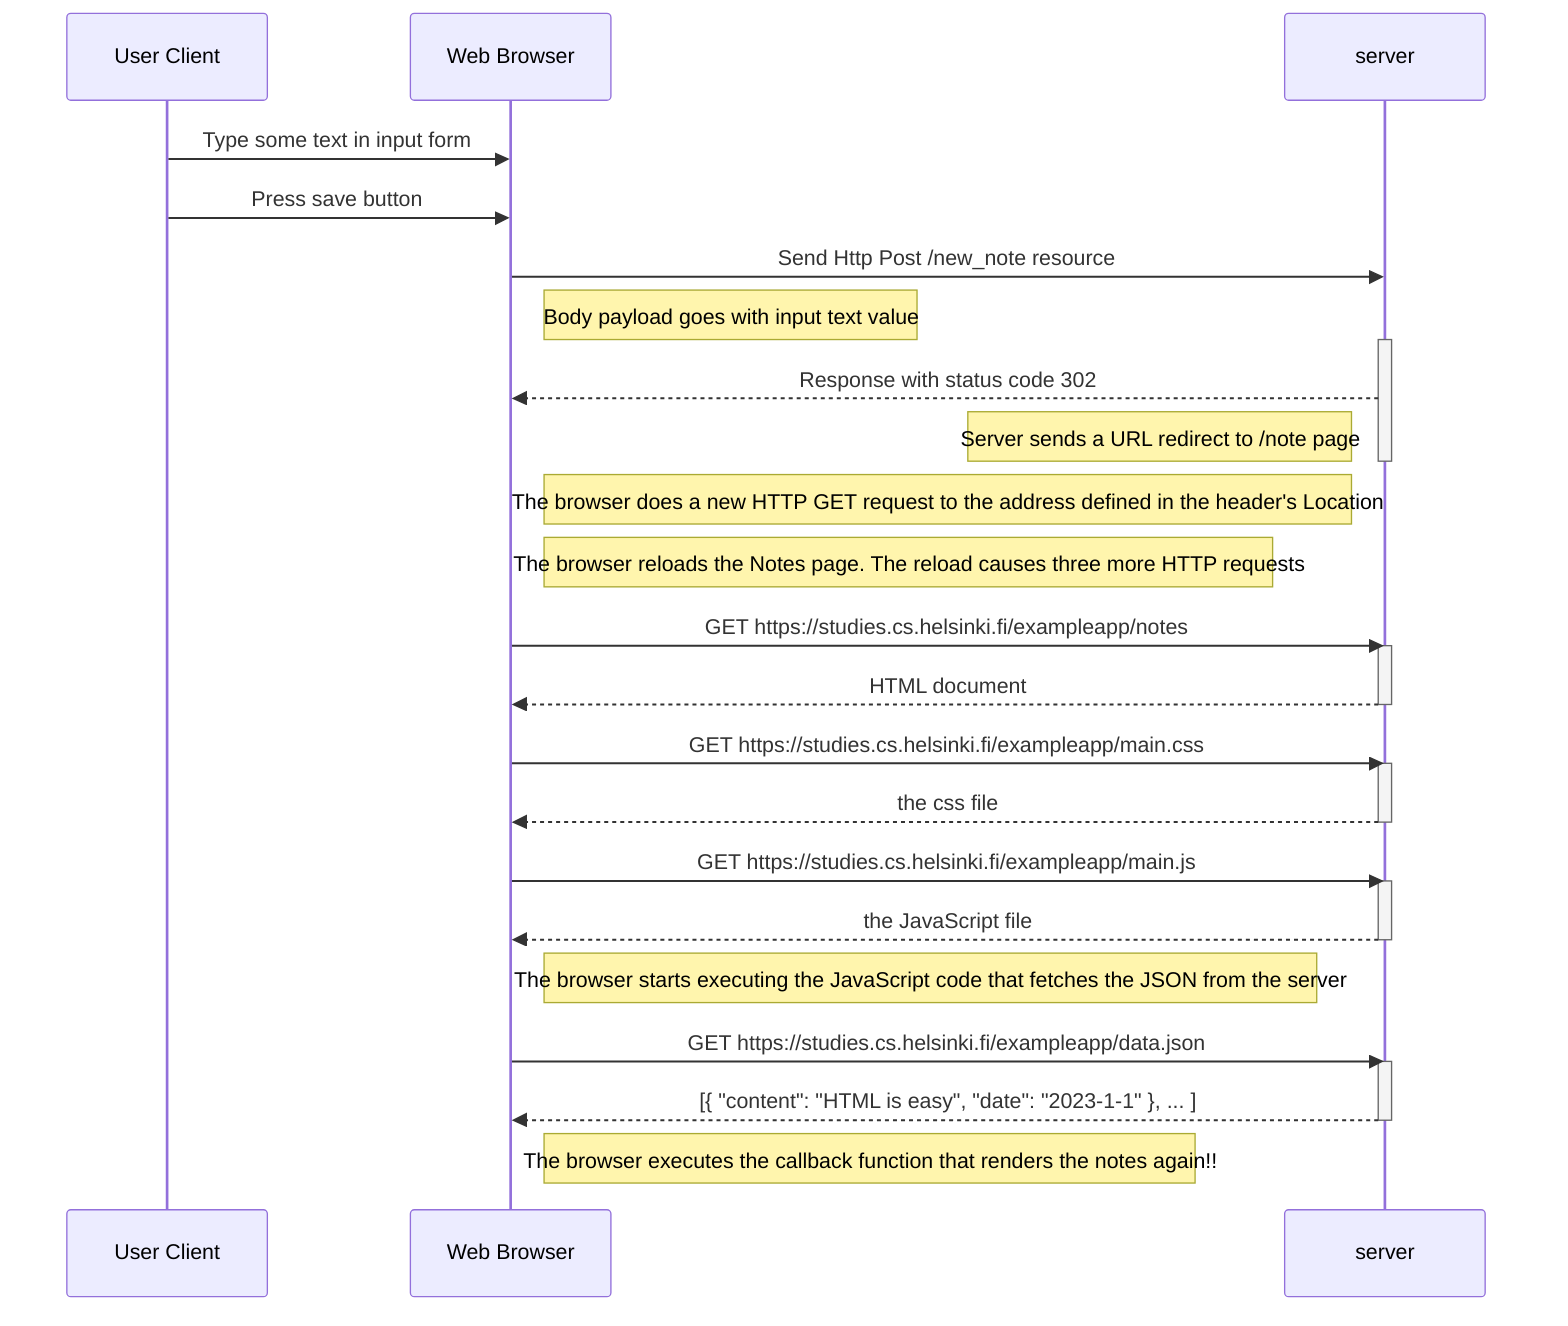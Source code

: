 sequenceDiagram
    participant client as User Client
    participant browser as Web Browser
    participant server

    client->>browser: Type some text in input form
    client->>browser: Press save button
    browser->>server: Send Http Post /new_note resource
    Note right of browser: Body payload goes with input text value

    activate server
    server-->>browser: Response with status code 302
    Note left of server: Server sends a URL redirect to /note page
    deactivate server

    Note right of browser: The browser does a new HTTP GET request to the address defined in the header's Location
    Note right of browser: The browser reloads the Notes page. The reload causes three more HTTP requests

    browser->>server: GET https://studies.cs.helsinki.fi/exampleapp/notes
    activate server
    server-->>browser: HTML document
    deactivate server

    browser->>server: GET https://studies.cs.helsinki.fi/exampleapp/main.css
    activate server
    server-->>browser: the css file
    deactivate server

    browser->>server: GET https://studies.cs.helsinki.fi/exampleapp/main.js
    activate server
    server-->>browser: the JavaScript file
    deactivate server

    Note right of browser: The browser starts executing the JavaScript code that fetches the JSON from the server

    browser->>server: GET https://studies.cs.helsinki.fi/exampleapp/data.json
    activate server
    server-->>browser: [{ "content": "HTML is easy", "date": "2023-1-1" }, ... ]
    deactivate server

    Note right of browser: The browser executes the callback function that renders the notes again!!